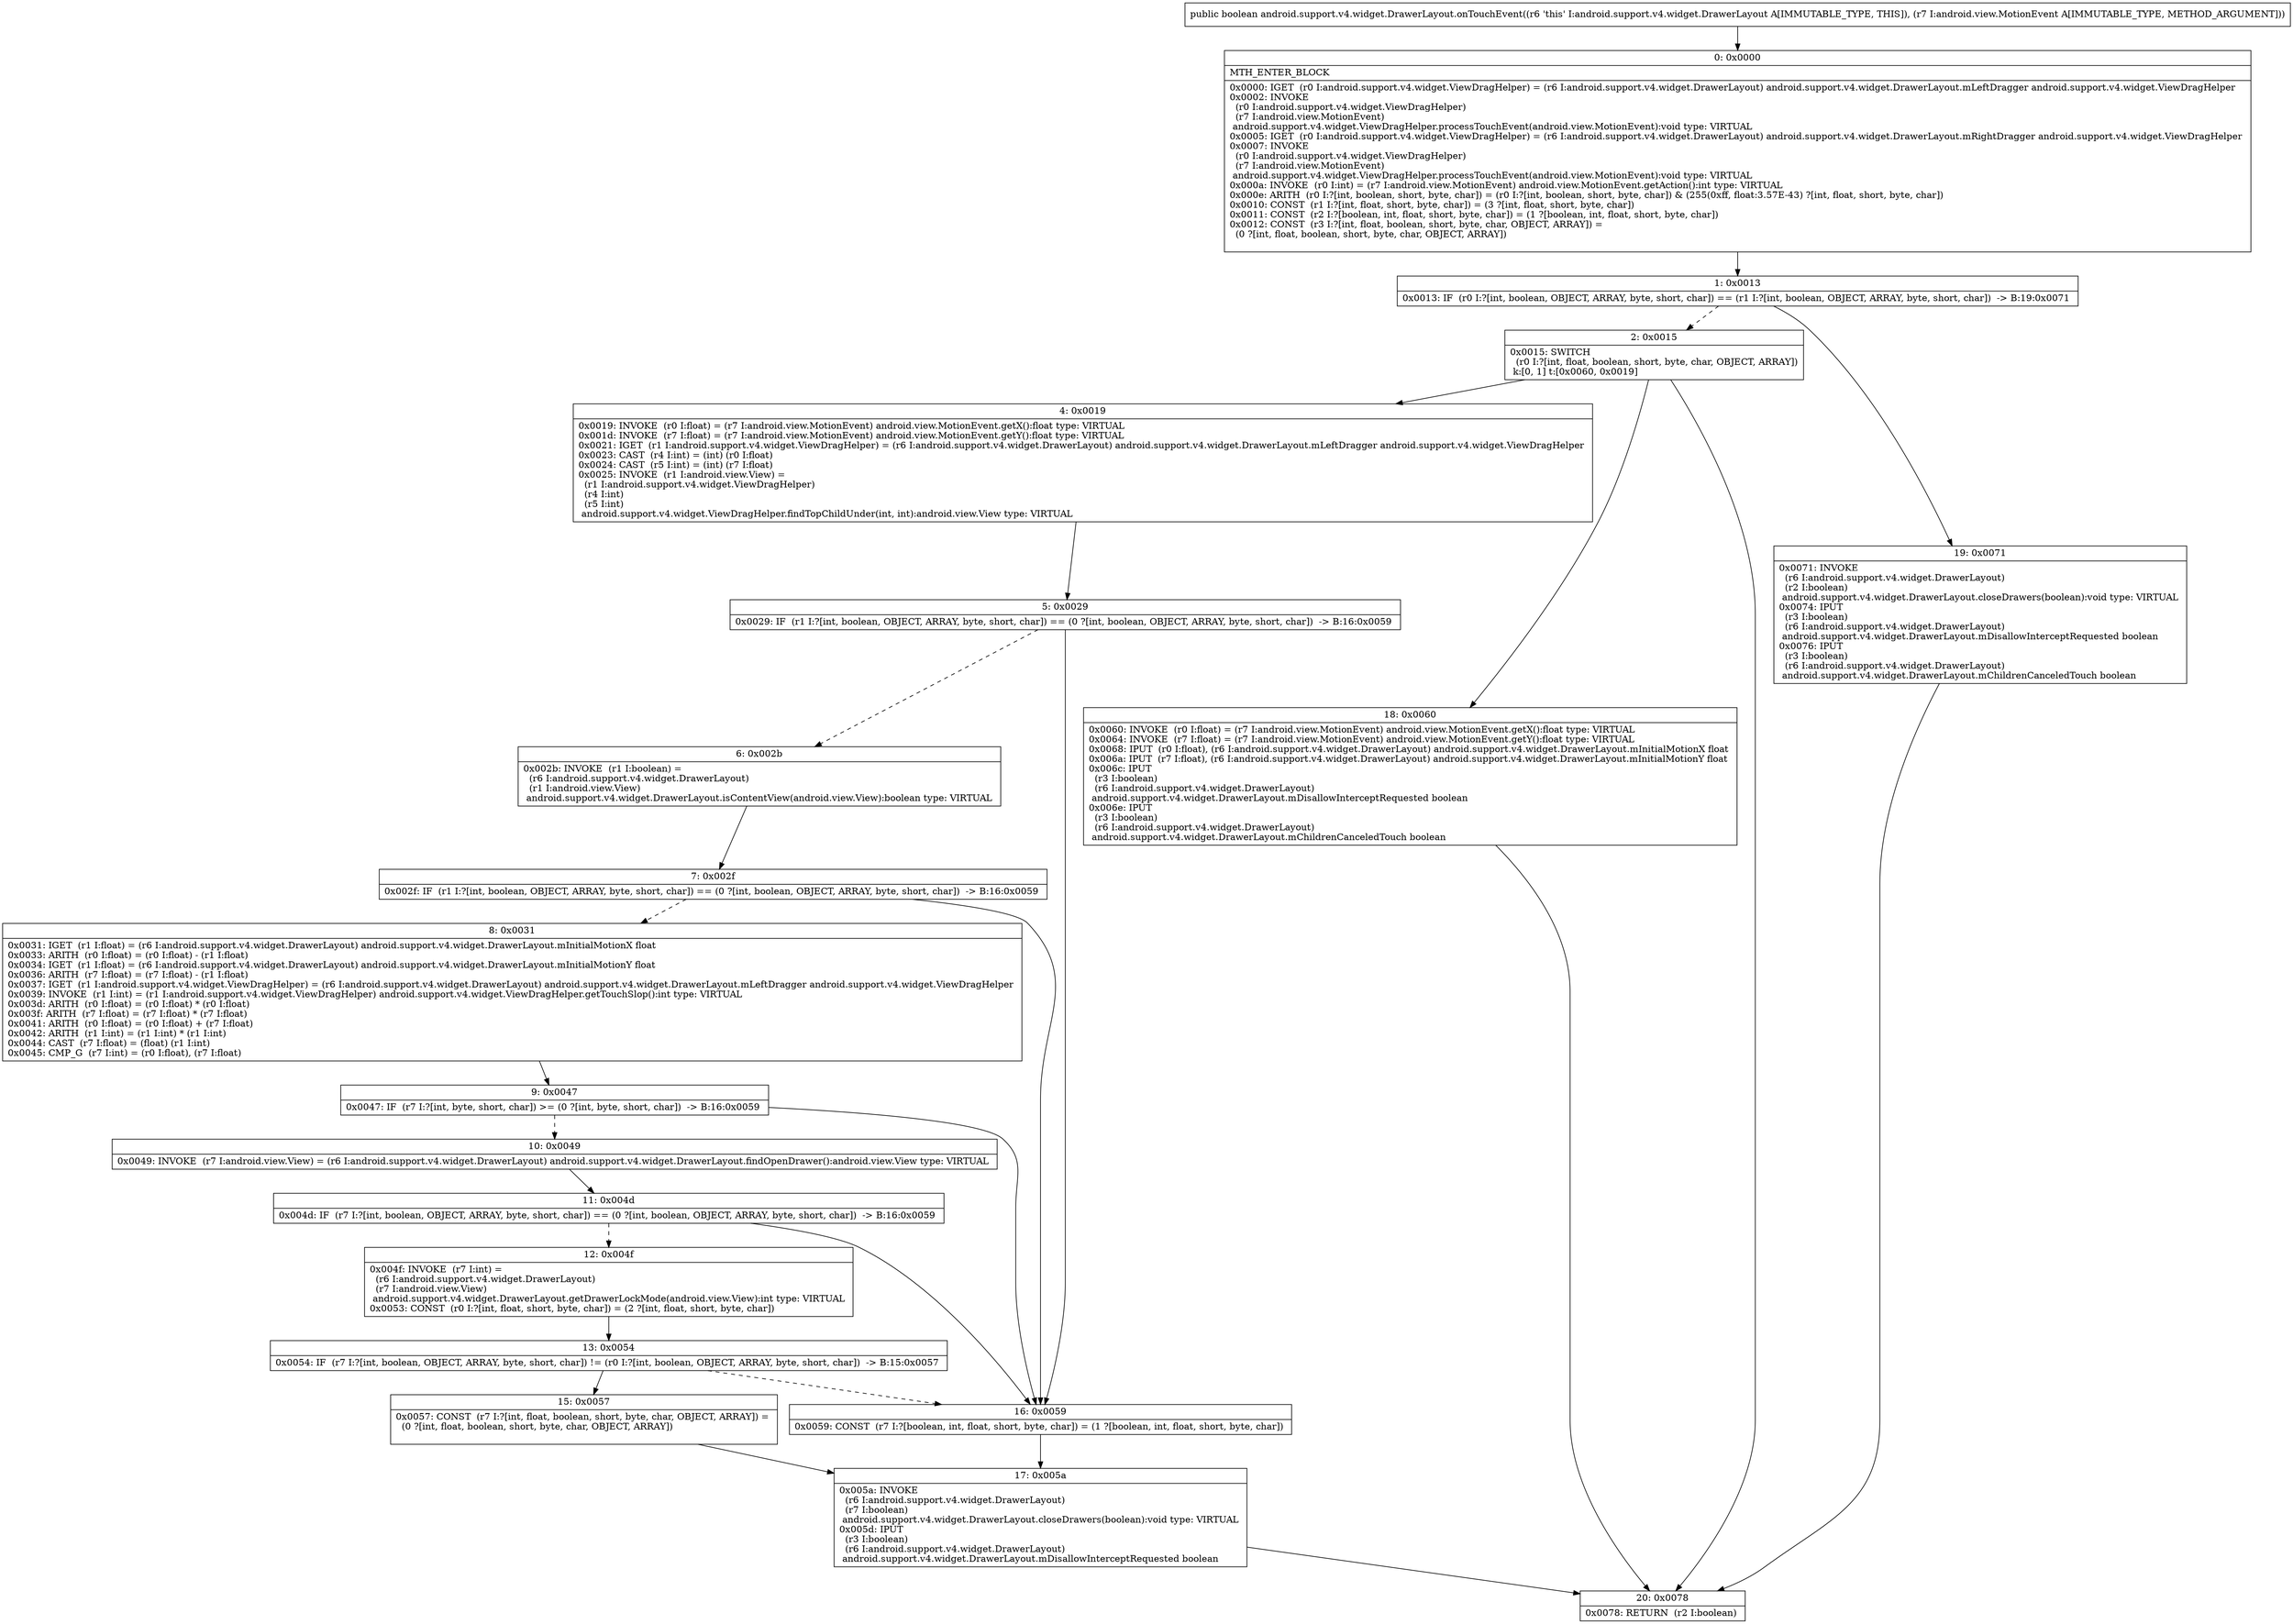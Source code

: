 digraph "CFG forandroid.support.v4.widget.DrawerLayout.onTouchEvent(Landroid\/view\/MotionEvent;)Z" {
Node_0 [shape=record,label="{0\:\ 0x0000|MTH_ENTER_BLOCK\l|0x0000: IGET  (r0 I:android.support.v4.widget.ViewDragHelper) = (r6 I:android.support.v4.widget.DrawerLayout) android.support.v4.widget.DrawerLayout.mLeftDragger android.support.v4.widget.ViewDragHelper \l0x0002: INVOKE  \l  (r0 I:android.support.v4.widget.ViewDragHelper)\l  (r7 I:android.view.MotionEvent)\l android.support.v4.widget.ViewDragHelper.processTouchEvent(android.view.MotionEvent):void type: VIRTUAL \l0x0005: IGET  (r0 I:android.support.v4.widget.ViewDragHelper) = (r6 I:android.support.v4.widget.DrawerLayout) android.support.v4.widget.DrawerLayout.mRightDragger android.support.v4.widget.ViewDragHelper \l0x0007: INVOKE  \l  (r0 I:android.support.v4.widget.ViewDragHelper)\l  (r7 I:android.view.MotionEvent)\l android.support.v4.widget.ViewDragHelper.processTouchEvent(android.view.MotionEvent):void type: VIRTUAL \l0x000a: INVOKE  (r0 I:int) = (r7 I:android.view.MotionEvent) android.view.MotionEvent.getAction():int type: VIRTUAL \l0x000e: ARITH  (r0 I:?[int, boolean, short, byte, char]) = (r0 I:?[int, boolean, short, byte, char]) & (255(0xff, float:3.57E\-43) ?[int, float, short, byte, char]) \l0x0010: CONST  (r1 I:?[int, float, short, byte, char]) = (3 ?[int, float, short, byte, char]) \l0x0011: CONST  (r2 I:?[boolean, int, float, short, byte, char]) = (1 ?[boolean, int, float, short, byte, char]) \l0x0012: CONST  (r3 I:?[int, float, boolean, short, byte, char, OBJECT, ARRAY]) = \l  (0 ?[int, float, boolean, short, byte, char, OBJECT, ARRAY])\l \l}"];
Node_1 [shape=record,label="{1\:\ 0x0013|0x0013: IF  (r0 I:?[int, boolean, OBJECT, ARRAY, byte, short, char]) == (r1 I:?[int, boolean, OBJECT, ARRAY, byte, short, char])  \-\> B:19:0x0071 \l}"];
Node_2 [shape=record,label="{2\:\ 0x0015|0x0015: SWITCH  \l  (r0 I:?[int, float, boolean, short, byte, char, OBJECT, ARRAY])\l k:[0, 1] t:[0x0060, 0x0019] \l}"];
Node_4 [shape=record,label="{4\:\ 0x0019|0x0019: INVOKE  (r0 I:float) = (r7 I:android.view.MotionEvent) android.view.MotionEvent.getX():float type: VIRTUAL \l0x001d: INVOKE  (r7 I:float) = (r7 I:android.view.MotionEvent) android.view.MotionEvent.getY():float type: VIRTUAL \l0x0021: IGET  (r1 I:android.support.v4.widget.ViewDragHelper) = (r6 I:android.support.v4.widget.DrawerLayout) android.support.v4.widget.DrawerLayout.mLeftDragger android.support.v4.widget.ViewDragHelper \l0x0023: CAST  (r4 I:int) = (int) (r0 I:float) \l0x0024: CAST  (r5 I:int) = (int) (r7 I:float) \l0x0025: INVOKE  (r1 I:android.view.View) = \l  (r1 I:android.support.v4.widget.ViewDragHelper)\l  (r4 I:int)\l  (r5 I:int)\l android.support.v4.widget.ViewDragHelper.findTopChildUnder(int, int):android.view.View type: VIRTUAL \l}"];
Node_5 [shape=record,label="{5\:\ 0x0029|0x0029: IF  (r1 I:?[int, boolean, OBJECT, ARRAY, byte, short, char]) == (0 ?[int, boolean, OBJECT, ARRAY, byte, short, char])  \-\> B:16:0x0059 \l}"];
Node_6 [shape=record,label="{6\:\ 0x002b|0x002b: INVOKE  (r1 I:boolean) = \l  (r6 I:android.support.v4.widget.DrawerLayout)\l  (r1 I:android.view.View)\l android.support.v4.widget.DrawerLayout.isContentView(android.view.View):boolean type: VIRTUAL \l}"];
Node_7 [shape=record,label="{7\:\ 0x002f|0x002f: IF  (r1 I:?[int, boolean, OBJECT, ARRAY, byte, short, char]) == (0 ?[int, boolean, OBJECT, ARRAY, byte, short, char])  \-\> B:16:0x0059 \l}"];
Node_8 [shape=record,label="{8\:\ 0x0031|0x0031: IGET  (r1 I:float) = (r6 I:android.support.v4.widget.DrawerLayout) android.support.v4.widget.DrawerLayout.mInitialMotionX float \l0x0033: ARITH  (r0 I:float) = (r0 I:float) \- (r1 I:float) \l0x0034: IGET  (r1 I:float) = (r6 I:android.support.v4.widget.DrawerLayout) android.support.v4.widget.DrawerLayout.mInitialMotionY float \l0x0036: ARITH  (r7 I:float) = (r7 I:float) \- (r1 I:float) \l0x0037: IGET  (r1 I:android.support.v4.widget.ViewDragHelper) = (r6 I:android.support.v4.widget.DrawerLayout) android.support.v4.widget.DrawerLayout.mLeftDragger android.support.v4.widget.ViewDragHelper \l0x0039: INVOKE  (r1 I:int) = (r1 I:android.support.v4.widget.ViewDragHelper) android.support.v4.widget.ViewDragHelper.getTouchSlop():int type: VIRTUAL \l0x003d: ARITH  (r0 I:float) = (r0 I:float) * (r0 I:float) \l0x003f: ARITH  (r7 I:float) = (r7 I:float) * (r7 I:float) \l0x0041: ARITH  (r0 I:float) = (r0 I:float) + (r7 I:float) \l0x0042: ARITH  (r1 I:int) = (r1 I:int) * (r1 I:int) \l0x0044: CAST  (r7 I:float) = (float) (r1 I:int) \l0x0045: CMP_G  (r7 I:int) = (r0 I:float), (r7 I:float) \l}"];
Node_9 [shape=record,label="{9\:\ 0x0047|0x0047: IF  (r7 I:?[int, byte, short, char]) \>= (0 ?[int, byte, short, char])  \-\> B:16:0x0059 \l}"];
Node_10 [shape=record,label="{10\:\ 0x0049|0x0049: INVOKE  (r7 I:android.view.View) = (r6 I:android.support.v4.widget.DrawerLayout) android.support.v4.widget.DrawerLayout.findOpenDrawer():android.view.View type: VIRTUAL \l}"];
Node_11 [shape=record,label="{11\:\ 0x004d|0x004d: IF  (r7 I:?[int, boolean, OBJECT, ARRAY, byte, short, char]) == (0 ?[int, boolean, OBJECT, ARRAY, byte, short, char])  \-\> B:16:0x0059 \l}"];
Node_12 [shape=record,label="{12\:\ 0x004f|0x004f: INVOKE  (r7 I:int) = \l  (r6 I:android.support.v4.widget.DrawerLayout)\l  (r7 I:android.view.View)\l android.support.v4.widget.DrawerLayout.getDrawerLockMode(android.view.View):int type: VIRTUAL \l0x0053: CONST  (r0 I:?[int, float, short, byte, char]) = (2 ?[int, float, short, byte, char]) \l}"];
Node_13 [shape=record,label="{13\:\ 0x0054|0x0054: IF  (r7 I:?[int, boolean, OBJECT, ARRAY, byte, short, char]) != (r0 I:?[int, boolean, OBJECT, ARRAY, byte, short, char])  \-\> B:15:0x0057 \l}"];
Node_15 [shape=record,label="{15\:\ 0x0057|0x0057: CONST  (r7 I:?[int, float, boolean, short, byte, char, OBJECT, ARRAY]) = \l  (0 ?[int, float, boolean, short, byte, char, OBJECT, ARRAY])\l \l}"];
Node_16 [shape=record,label="{16\:\ 0x0059|0x0059: CONST  (r7 I:?[boolean, int, float, short, byte, char]) = (1 ?[boolean, int, float, short, byte, char]) \l}"];
Node_17 [shape=record,label="{17\:\ 0x005a|0x005a: INVOKE  \l  (r6 I:android.support.v4.widget.DrawerLayout)\l  (r7 I:boolean)\l android.support.v4.widget.DrawerLayout.closeDrawers(boolean):void type: VIRTUAL \l0x005d: IPUT  \l  (r3 I:boolean)\l  (r6 I:android.support.v4.widget.DrawerLayout)\l android.support.v4.widget.DrawerLayout.mDisallowInterceptRequested boolean \l}"];
Node_18 [shape=record,label="{18\:\ 0x0060|0x0060: INVOKE  (r0 I:float) = (r7 I:android.view.MotionEvent) android.view.MotionEvent.getX():float type: VIRTUAL \l0x0064: INVOKE  (r7 I:float) = (r7 I:android.view.MotionEvent) android.view.MotionEvent.getY():float type: VIRTUAL \l0x0068: IPUT  (r0 I:float), (r6 I:android.support.v4.widget.DrawerLayout) android.support.v4.widget.DrawerLayout.mInitialMotionX float \l0x006a: IPUT  (r7 I:float), (r6 I:android.support.v4.widget.DrawerLayout) android.support.v4.widget.DrawerLayout.mInitialMotionY float \l0x006c: IPUT  \l  (r3 I:boolean)\l  (r6 I:android.support.v4.widget.DrawerLayout)\l android.support.v4.widget.DrawerLayout.mDisallowInterceptRequested boolean \l0x006e: IPUT  \l  (r3 I:boolean)\l  (r6 I:android.support.v4.widget.DrawerLayout)\l android.support.v4.widget.DrawerLayout.mChildrenCanceledTouch boolean \l}"];
Node_19 [shape=record,label="{19\:\ 0x0071|0x0071: INVOKE  \l  (r6 I:android.support.v4.widget.DrawerLayout)\l  (r2 I:boolean)\l android.support.v4.widget.DrawerLayout.closeDrawers(boolean):void type: VIRTUAL \l0x0074: IPUT  \l  (r3 I:boolean)\l  (r6 I:android.support.v4.widget.DrawerLayout)\l android.support.v4.widget.DrawerLayout.mDisallowInterceptRequested boolean \l0x0076: IPUT  \l  (r3 I:boolean)\l  (r6 I:android.support.v4.widget.DrawerLayout)\l android.support.v4.widget.DrawerLayout.mChildrenCanceledTouch boolean \l}"];
Node_20 [shape=record,label="{20\:\ 0x0078|0x0078: RETURN  (r2 I:boolean) \l}"];
MethodNode[shape=record,label="{public boolean android.support.v4.widget.DrawerLayout.onTouchEvent((r6 'this' I:android.support.v4.widget.DrawerLayout A[IMMUTABLE_TYPE, THIS]), (r7 I:android.view.MotionEvent A[IMMUTABLE_TYPE, METHOD_ARGUMENT])) }"];
MethodNode -> Node_0;
Node_0 -> Node_1;
Node_1 -> Node_2[style=dashed];
Node_1 -> Node_19;
Node_2 -> Node_4;
Node_2 -> Node_18;
Node_2 -> Node_20;
Node_4 -> Node_5;
Node_5 -> Node_6[style=dashed];
Node_5 -> Node_16;
Node_6 -> Node_7;
Node_7 -> Node_8[style=dashed];
Node_7 -> Node_16;
Node_8 -> Node_9;
Node_9 -> Node_10[style=dashed];
Node_9 -> Node_16;
Node_10 -> Node_11;
Node_11 -> Node_12[style=dashed];
Node_11 -> Node_16;
Node_12 -> Node_13;
Node_13 -> Node_15;
Node_13 -> Node_16[style=dashed];
Node_15 -> Node_17;
Node_16 -> Node_17;
Node_17 -> Node_20;
Node_18 -> Node_20;
Node_19 -> Node_20;
}

